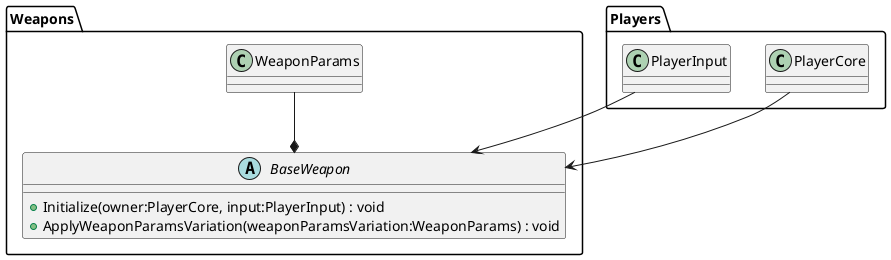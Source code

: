@startuml
namespace Weapons{
abstract class BaseWeapon {
    + Initialize(owner:PlayerCore, input:PlayerInput) : void
    + ApplyWeaponParamsVariation(weaponParamsVariation:WeaponParams) : void
}
}
Players.PlayerCore --> BaseWeapon
Players.PlayerInput --> BaseWeapon
Weapons.WeaponParams --* BaseWeapon
@enduml

